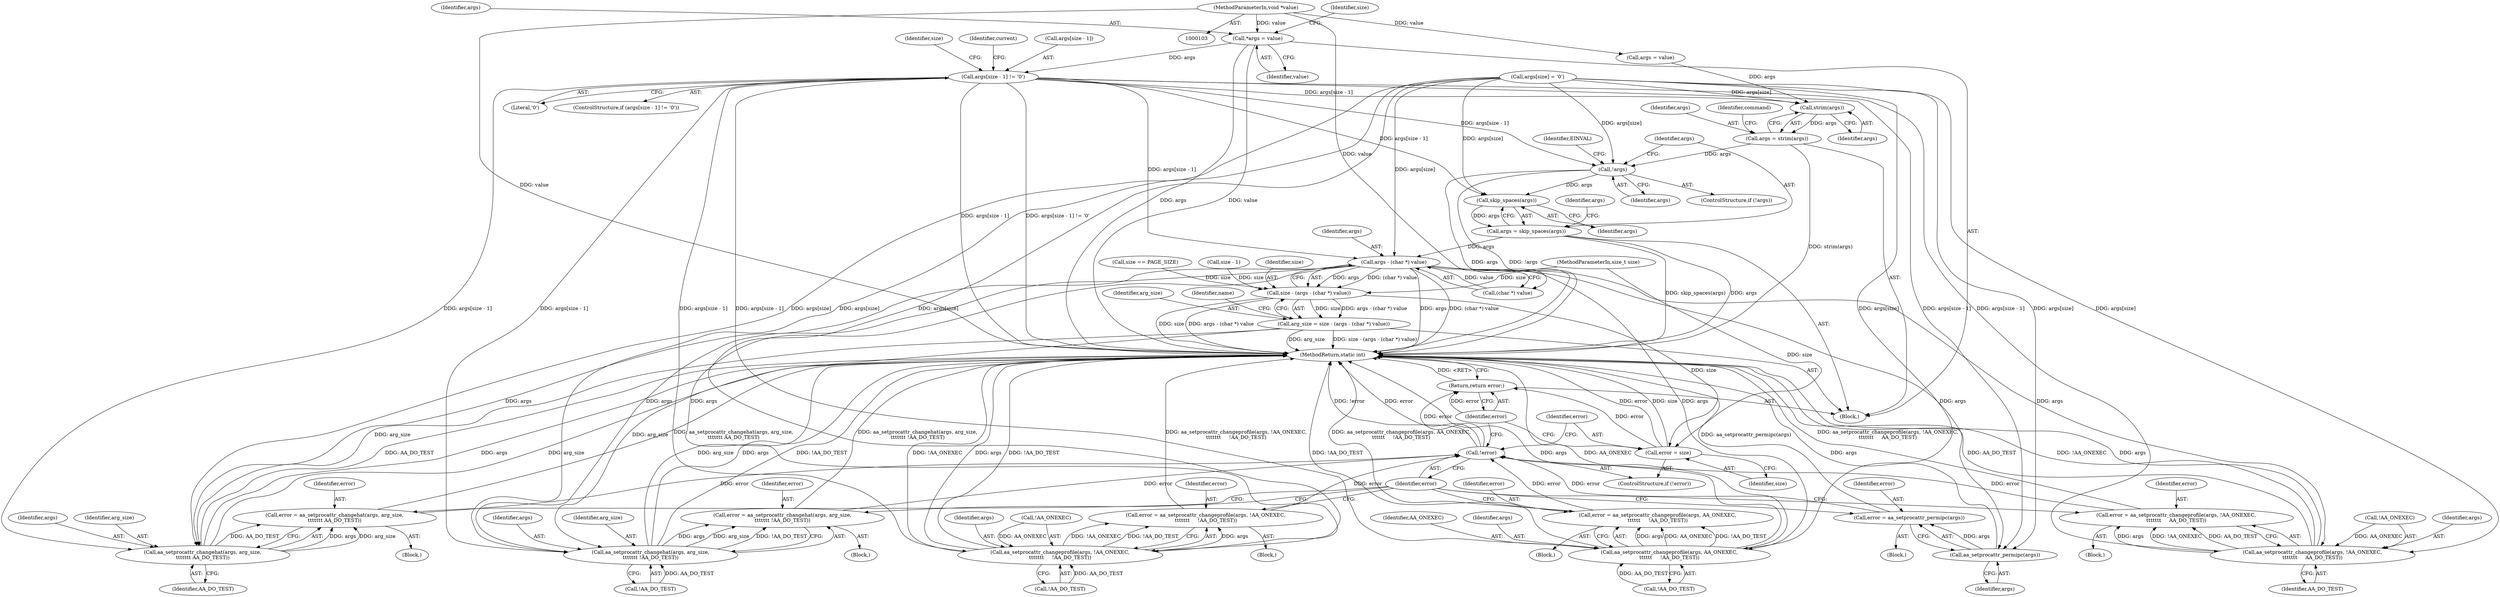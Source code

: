 digraph "0_linux_a5b2c5b2ad5853591a6cac6134cd0f599a720865@array" {
"1000124" [label="(Call,args[size - 1] != '\0')"];
"1000111" [label="(Call,*args = value)"];
"1000106" [label="(MethodParameterIn,void *value)"];
"1000156" [label="(Call,strim(args))"];
"1000154" [label="(Call,args = strim(args))"];
"1000165" [label="(Call,!args)"];
"1000172" [label="(Call,skip_spaces(args))"];
"1000170" [label="(Call,args = skip_spaces(args))"];
"1000185" [label="(Call,args - (char *) value)"];
"1000183" [label="(Call,size - (args - (char *) value))"];
"1000181" [label="(Call,arg_size = size - (args - (char *) value))"];
"1000206" [label="(Call,aa_setprocattr_changehat(args, arg_size,\n\t\t\t\t\t\t\t !AA_DO_TEST))"];
"1000204" [label="(Call,error = aa_setprocattr_changehat(args, arg_size,\n\t\t\t\t\t\t\t !AA_DO_TEST))"];
"1000326" [label="(Call,!error)"];
"1000331" [label="(Return,return error;)"];
"1000221" [label="(Call,aa_setprocattr_changehat(args, arg_size,\n\t\t\t\t\t\t\t AA_DO_TEST))"];
"1000219" [label="(Call,error = aa_setprocattr_changehat(args, arg_size,\n\t\t\t\t\t\t\t AA_DO_TEST))"];
"1000328" [label="(Call,error = size)"];
"1000235" [label="(Call,aa_setprocattr_changeprofile(args, !AA_ONEXEC,\n\t\t\t\t\t\t\t     !AA_DO_TEST))"];
"1000233" [label="(Call,error = aa_setprocattr_changeprofile(args, !AA_ONEXEC,\n\t\t\t\t\t\t\t     !AA_DO_TEST))"];
"1000251" [label="(Call,aa_setprocattr_changeprofile(args, !AA_ONEXEC,\n\t\t\t\t\t\t\t     AA_DO_TEST))"];
"1000249" [label="(Call,error = aa_setprocattr_changeprofile(args, !AA_ONEXEC,\n\t\t\t\t\t\t\t     AA_DO_TEST))"];
"1000266" [label="(Call,aa_setprocattr_permipc(args))"];
"1000264" [label="(Call,error = aa_setprocattr_permipc(args))"];
"1000315" [label="(Call,aa_setprocattr_changeprofile(args, AA_ONEXEC,\n\t\t\t\t\t\t     !AA_DO_TEST))"];
"1000313" [label="(Call,error = aa_setprocattr_changeprofile(args, AA_ONEXEC,\n\t\t\t\t\t\t     !AA_DO_TEST))"];
"1000171" [label="(Identifier,args)"];
"1000232" [label="(Block,)"];
"1000327" [label="(Identifier,error)"];
"1000177" [label="(Identifier,args)"];
"1000134" [label="(Identifier,size)"];
"1000331" [label="(Return,return error;)"];
"1000265" [label="(Identifier,error)"];
"1000224" [label="(Identifier,AA_DO_TEST)"];
"1000253" [label="(Call,!AA_ONEXEC)"];
"1000318" [label="(Call,!AA_DO_TEST)"];
"1000326" [label="(Call,!error)"];
"1000219" [label="(Call,error = aa_setprocattr_changehat(args, arg_size,\n\t\t\t\t\t\t\t AA_DO_TEST))"];
"1000108" [label="(Block,)"];
"1000157" [label="(Identifier,args)"];
"1000325" [label="(ControlStructure,if (!error))"];
"1000220" [label="(Identifier,error)"];
"1000173" [label="(Identifier,args)"];
"1000156" [label="(Call,strim(args))"];
"1000130" [label="(Literal,'\0')"];
"1000222" [label="(Identifier,args)"];
"1000113" [label="(Identifier,value)"];
"1000185" [label="(Call,args - (char *) value)"];
"1000181" [label="(Call,arg_size = size - (args - (char *) value))"];
"1000133" [label="(Call,size == PAGE_SIZE)"];
"1000164" [label="(ControlStructure,if (!args))"];
"1000154" [label="(Call,args = strim(args))"];
"1000170" [label="(Call,args = skip_spaces(args))"];
"1000255" [label="(Identifier,AA_DO_TEST)"];
"1000249" [label="(Call,error = aa_setprocattr_changeprofile(args, !AA_ONEXEC,\n\t\t\t\t\t\t\t     AA_DO_TEST))"];
"1000187" [label="(Call,(char *) value)"];
"1000123" [label="(ControlStructure,if (args[size - 1] != '\0'))"];
"1000127" [label="(Call,size - 1)"];
"1000233" [label="(Call,error = aa_setprocattr_changeprofile(args, !AA_ONEXEC,\n\t\t\t\t\t\t\t     !AA_DO_TEST))"];
"1000146" [label="(Identifier,current)"];
"1000106" [label="(MethodParameterIn,void *value)"];
"1000139" [label="(Call,args[size] = '\0')"];
"1000209" [label="(Call,!AA_DO_TEST)"];
"1000218" [label="(Block,)"];
"1000182" [label="(Identifier,arg_size)"];
"1000172" [label="(Call,skip_spaces(args))"];
"1000112" [label="(Identifier,args)"];
"1000184" [label="(Identifier,size)"];
"1000206" [label="(Call,aa_setprocattr_changehat(args, arg_size,\n\t\t\t\t\t\t\t !AA_DO_TEST))"];
"1000183" [label="(Call,size - (args - (char *) value))"];
"1000223" [label="(Identifier,arg_size)"];
"1000266" [label="(Call,aa_setprocattr_permipc(args))"];
"1000263" [label="(Block,)"];
"1000264" [label="(Call,error = aa_setprocattr_permipc(args))"];
"1000329" [label="(Identifier,error)"];
"1000332" [label="(Identifier,error)"];
"1000159" [label="(Identifier,command)"];
"1000169" [label="(Identifier,EINVAL)"];
"1000239" [label="(Call,!AA_DO_TEST)"];
"1000166" [label="(Identifier,args)"];
"1000186" [label="(Identifier,args)"];
"1000111" [label="(Call,*args = value)"];
"1000151" [label="(Call,args = value)"];
"1000236" [label="(Identifier,args)"];
"1000207" [label="(Identifier,args)"];
"1000250" [label="(Identifier,error)"];
"1000125" [label="(Call,args[size - 1])"];
"1000267" [label="(Identifier,args)"];
"1000252" [label="(Identifier,args)"];
"1000204" [label="(Call,error = aa_setprocattr_changehat(args, arg_size,\n\t\t\t\t\t\t\t !AA_DO_TEST))"];
"1000234" [label="(Identifier,error)"];
"1000165" [label="(Call,!args)"];
"1000312" [label="(Block,)"];
"1000317" [label="(Identifier,AA_ONEXEC)"];
"1000205" [label="(Identifier,error)"];
"1000124" [label="(Call,args[size - 1] != '\0')"];
"1000235" [label="(Call,aa_setprocattr_changeprofile(args, !AA_ONEXEC,\n\t\t\t\t\t\t\t     !AA_DO_TEST))"];
"1000330" [label="(Identifier,size)"];
"1000155" [label="(Identifier,args)"];
"1000221" [label="(Call,aa_setprocattr_changehat(args, arg_size,\n\t\t\t\t\t\t\t AA_DO_TEST))"];
"1000313" [label="(Call,error = aa_setprocattr_changeprofile(args, AA_ONEXEC,\n\t\t\t\t\t\t     !AA_DO_TEST))"];
"1000237" [label="(Call,!AA_ONEXEC)"];
"1000315" [label="(Call,aa_setprocattr_changeprofile(args, AA_ONEXEC,\n\t\t\t\t\t\t     !AA_DO_TEST))"];
"1000333" [label="(MethodReturn,static int)"];
"1000316" [label="(Identifier,args)"];
"1000193" [label="(Identifier,name)"];
"1000248" [label="(Block,)"];
"1000208" [label="(Identifier,arg_size)"];
"1000203" [label="(Block,)"];
"1000251" [label="(Call,aa_setprocattr_changeprofile(args, !AA_ONEXEC,\n\t\t\t\t\t\t\t     AA_DO_TEST))"];
"1000328" [label="(Call,error = size)"];
"1000314" [label="(Identifier,error)"];
"1000118" [label="(Identifier,size)"];
"1000107" [label="(MethodParameterIn,size_t size)"];
"1000124" -> "1000123"  [label="AST: "];
"1000124" -> "1000130"  [label="CFG: "];
"1000125" -> "1000124"  [label="AST: "];
"1000130" -> "1000124"  [label="AST: "];
"1000134" -> "1000124"  [label="CFG: "];
"1000146" -> "1000124"  [label="CFG: "];
"1000124" -> "1000333"  [label="DDG: args[size - 1]"];
"1000124" -> "1000333"  [label="DDG: args[size - 1] != '\0'"];
"1000111" -> "1000124"  [label="DDG: args"];
"1000124" -> "1000156"  [label="DDG: args[size - 1]"];
"1000124" -> "1000165"  [label="DDG: args[size - 1]"];
"1000124" -> "1000172"  [label="DDG: args[size - 1]"];
"1000124" -> "1000185"  [label="DDG: args[size - 1]"];
"1000124" -> "1000206"  [label="DDG: args[size - 1]"];
"1000124" -> "1000221"  [label="DDG: args[size - 1]"];
"1000124" -> "1000235"  [label="DDG: args[size - 1]"];
"1000124" -> "1000251"  [label="DDG: args[size - 1]"];
"1000124" -> "1000266"  [label="DDG: args[size - 1]"];
"1000124" -> "1000315"  [label="DDG: args[size - 1]"];
"1000111" -> "1000108"  [label="AST: "];
"1000111" -> "1000113"  [label="CFG: "];
"1000112" -> "1000111"  [label="AST: "];
"1000113" -> "1000111"  [label="AST: "];
"1000118" -> "1000111"  [label="CFG: "];
"1000111" -> "1000333"  [label="DDG: args"];
"1000111" -> "1000333"  [label="DDG: value"];
"1000106" -> "1000111"  [label="DDG: value"];
"1000106" -> "1000103"  [label="AST: "];
"1000106" -> "1000333"  [label="DDG: value"];
"1000106" -> "1000151"  [label="DDG: value"];
"1000106" -> "1000187"  [label="DDG: value"];
"1000156" -> "1000154"  [label="AST: "];
"1000156" -> "1000157"  [label="CFG: "];
"1000157" -> "1000156"  [label="AST: "];
"1000154" -> "1000156"  [label="CFG: "];
"1000156" -> "1000154"  [label="DDG: args"];
"1000139" -> "1000156"  [label="DDG: args[size]"];
"1000151" -> "1000156"  [label="DDG: args"];
"1000154" -> "1000108"  [label="AST: "];
"1000155" -> "1000154"  [label="AST: "];
"1000159" -> "1000154"  [label="CFG: "];
"1000154" -> "1000333"  [label="DDG: strim(args)"];
"1000154" -> "1000165"  [label="DDG: args"];
"1000165" -> "1000164"  [label="AST: "];
"1000165" -> "1000166"  [label="CFG: "];
"1000166" -> "1000165"  [label="AST: "];
"1000169" -> "1000165"  [label="CFG: "];
"1000171" -> "1000165"  [label="CFG: "];
"1000165" -> "1000333"  [label="DDG: args"];
"1000165" -> "1000333"  [label="DDG: !args"];
"1000139" -> "1000165"  [label="DDG: args[size]"];
"1000165" -> "1000172"  [label="DDG: args"];
"1000172" -> "1000170"  [label="AST: "];
"1000172" -> "1000173"  [label="CFG: "];
"1000173" -> "1000172"  [label="AST: "];
"1000170" -> "1000172"  [label="CFG: "];
"1000172" -> "1000170"  [label="DDG: args"];
"1000139" -> "1000172"  [label="DDG: args[size]"];
"1000170" -> "1000108"  [label="AST: "];
"1000171" -> "1000170"  [label="AST: "];
"1000177" -> "1000170"  [label="CFG: "];
"1000170" -> "1000333"  [label="DDG: skip_spaces(args)"];
"1000170" -> "1000333"  [label="DDG: args"];
"1000170" -> "1000185"  [label="DDG: args"];
"1000185" -> "1000183"  [label="AST: "];
"1000185" -> "1000187"  [label="CFG: "];
"1000186" -> "1000185"  [label="AST: "];
"1000187" -> "1000185"  [label="AST: "];
"1000183" -> "1000185"  [label="CFG: "];
"1000185" -> "1000333"  [label="DDG: args"];
"1000185" -> "1000333"  [label="DDG: (char *) value"];
"1000185" -> "1000183"  [label="DDG: args"];
"1000185" -> "1000183"  [label="DDG: (char *) value"];
"1000139" -> "1000185"  [label="DDG: args[size]"];
"1000187" -> "1000185"  [label="DDG: value"];
"1000185" -> "1000206"  [label="DDG: args"];
"1000185" -> "1000221"  [label="DDG: args"];
"1000185" -> "1000235"  [label="DDG: args"];
"1000185" -> "1000251"  [label="DDG: args"];
"1000185" -> "1000266"  [label="DDG: args"];
"1000185" -> "1000315"  [label="DDG: args"];
"1000183" -> "1000181"  [label="AST: "];
"1000184" -> "1000183"  [label="AST: "];
"1000181" -> "1000183"  [label="CFG: "];
"1000183" -> "1000333"  [label="DDG: args - (char *) value"];
"1000183" -> "1000333"  [label="DDG: size"];
"1000183" -> "1000181"  [label="DDG: size"];
"1000183" -> "1000181"  [label="DDG: args - (char *) value"];
"1000133" -> "1000183"  [label="DDG: size"];
"1000127" -> "1000183"  [label="DDG: size"];
"1000107" -> "1000183"  [label="DDG: size"];
"1000183" -> "1000328"  [label="DDG: size"];
"1000181" -> "1000108"  [label="AST: "];
"1000182" -> "1000181"  [label="AST: "];
"1000193" -> "1000181"  [label="CFG: "];
"1000181" -> "1000333"  [label="DDG: arg_size"];
"1000181" -> "1000333"  [label="DDG: size - (args - (char *) value)"];
"1000181" -> "1000206"  [label="DDG: arg_size"];
"1000181" -> "1000221"  [label="DDG: arg_size"];
"1000206" -> "1000204"  [label="AST: "];
"1000206" -> "1000209"  [label="CFG: "];
"1000207" -> "1000206"  [label="AST: "];
"1000208" -> "1000206"  [label="AST: "];
"1000209" -> "1000206"  [label="AST: "];
"1000204" -> "1000206"  [label="CFG: "];
"1000206" -> "1000333"  [label="DDG: !AA_DO_TEST"];
"1000206" -> "1000333"  [label="DDG: arg_size"];
"1000206" -> "1000333"  [label="DDG: args"];
"1000206" -> "1000204"  [label="DDG: args"];
"1000206" -> "1000204"  [label="DDG: arg_size"];
"1000206" -> "1000204"  [label="DDG: !AA_DO_TEST"];
"1000139" -> "1000206"  [label="DDG: args[size]"];
"1000209" -> "1000206"  [label="DDG: AA_DO_TEST"];
"1000204" -> "1000203"  [label="AST: "];
"1000205" -> "1000204"  [label="AST: "];
"1000327" -> "1000204"  [label="CFG: "];
"1000204" -> "1000333"  [label="DDG: aa_setprocattr_changehat(args, arg_size,\n\t\t\t\t\t\t\t !AA_DO_TEST)"];
"1000204" -> "1000326"  [label="DDG: error"];
"1000326" -> "1000325"  [label="AST: "];
"1000326" -> "1000327"  [label="CFG: "];
"1000327" -> "1000326"  [label="AST: "];
"1000329" -> "1000326"  [label="CFG: "];
"1000332" -> "1000326"  [label="CFG: "];
"1000326" -> "1000333"  [label="DDG: !error"];
"1000326" -> "1000333"  [label="DDG: error"];
"1000264" -> "1000326"  [label="DDG: error"];
"1000249" -> "1000326"  [label="DDG: error"];
"1000313" -> "1000326"  [label="DDG: error"];
"1000233" -> "1000326"  [label="DDG: error"];
"1000219" -> "1000326"  [label="DDG: error"];
"1000326" -> "1000331"  [label="DDG: error"];
"1000331" -> "1000108"  [label="AST: "];
"1000331" -> "1000332"  [label="CFG: "];
"1000332" -> "1000331"  [label="AST: "];
"1000333" -> "1000331"  [label="CFG: "];
"1000331" -> "1000333"  [label="DDG: <RET>"];
"1000332" -> "1000331"  [label="DDG: error"];
"1000328" -> "1000331"  [label="DDG: error"];
"1000221" -> "1000219"  [label="AST: "];
"1000221" -> "1000224"  [label="CFG: "];
"1000222" -> "1000221"  [label="AST: "];
"1000223" -> "1000221"  [label="AST: "];
"1000224" -> "1000221"  [label="AST: "];
"1000219" -> "1000221"  [label="CFG: "];
"1000221" -> "1000333"  [label="DDG: arg_size"];
"1000221" -> "1000333"  [label="DDG: args"];
"1000221" -> "1000333"  [label="DDG: AA_DO_TEST"];
"1000221" -> "1000219"  [label="DDG: args"];
"1000221" -> "1000219"  [label="DDG: arg_size"];
"1000221" -> "1000219"  [label="DDG: AA_DO_TEST"];
"1000139" -> "1000221"  [label="DDG: args[size]"];
"1000219" -> "1000218"  [label="AST: "];
"1000220" -> "1000219"  [label="AST: "];
"1000327" -> "1000219"  [label="CFG: "];
"1000219" -> "1000333"  [label="DDG: aa_setprocattr_changehat(args, arg_size,\n\t\t\t\t\t\t\t AA_DO_TEST)"];
"1000328" -> "1000325"  [label="AST: "];
"1000328" -> "1000330"  [label="CFG: "];
"1000329" -> "1000328"  [label="AST: "];
"1000330" -> "1000328"  [label="AST: "];
"1000332" -> "1000328"  [label="CFG: "];
"1000328" -> "1000333"  [label="DDG: error"];
"1000328" -> "1000333"  [label="DDG: size"];
"1000107" -> "1000328"  [label="DDG: size"];
"1000235" -> "1000233"  [label="AST: "];
"1000235" -> "1000239"  [label="CFG: "];
"1000236" -> "1000235"  [label="AST: "];
"1000237" -> "1000235"  [label="AST: "];
"1000239" -> "1000235"  [label="AST: "];
"1000233" -> "1000235"  [label="CFG: "];
"1000235" -> "1000333"  [label="DDG: !AA_ONEXEC"];
"1000235" -> "1000333"  [label="DDG: args"];
"1000235" -> "1000333"  [label="DDG: !AA_DO_TEST"];
"1000235" -> "1000233"  [label="DDG: args"];
"1000235" -> "1000233"  [label="DDG: !AA_ONEXEC"];
"1000235" -> "1000233"  [label="DDG: !AA_DO_TEST"];
"1000139" -> "1000235"  [label="DDG: args[size]"];
"1000237" -> "1000235"  [label="DDG: AA_ONEXEC"];
"1000239" -> "1000235"  [label="DDG: AA_DO_TEST"];
"1000233" -> "1000232"  [label="AST: "];
"1000234" -> "1000233"  [label="AST: "];
"1000327" -> "1000233"  [label="CFG: "];
"1000233" -> "1000333"  [label="DDG: aa_setprocattr_changeprofile(args, !AA_ONEXEC,\n\t\t\t\t\t\t\t     !AA_DO_TEST)"];
"1000251" -> "1000249"  [label="AST: "];
"1000251" -> "1000255"  [label="CFG: "];
"1000252" -> "1000251"  [label="AST: "];
"1000253" -> "1000251"  [label="AST: "];
"1000255" -> "1000251"  [label="AST: "];
"1000249" -> "1000251"  [label="CFG: "];
"1000251" -> "1000333"  [label="DDG: !AA_ONEXEC"];
"1000251" -> "1000333"  [label="DDG: AA_DO_TEST"];
"1000251" -> "1000333"  [label="DDG: args"];
"1000251" -> "1000249"  [label="DDG: args"];
"1000251" -> "1000249"  [label="DDG: !AA_ONEXEC"];
"1000251" -> "1000249"  [label="DDG: AA_DO_TEST"];
"1000139" -> "1000251"  [label="DDG: args[size]"];
"1000253" -> "1000251"  [label="DDG: AA_ONEXEC"];
"1000249" -> "1000248"  [label="AST: "];
"1000250" -> "1000249"  [label="AST: "];
"1000327" -> "1000249"  [label="CFG: "];
"1000249" -> "1000333"  [label="DDG: aa_setprocattr_changeprofile(args, !AA_ONEXEC,\n\t\t\t\t\t\t\t     AA_DO_TEST)"];
"1000266" -> "1000264"  [label="AST: "];
"1000266" -> "1000267"  [label="CFG: "];
"1000267" -> "1000266"  [label="AST: "];
"1000264" -> "1000266"  [label="CFG: "];
"1000266" -> "1000333"  [label="DDG: args"];
"1000266" -> "1000264"  [label="DDG: args"];
"1000139" -> "1000266"  [label="DDG: args[size]"];
"1000264" -> "1000263"  [label="AST: "];
"1000265" -> "1000264"  [label="AST: "];
"1000327" -> "1000264"  [label="CFG: "];
"1000264" -> "1000333"  [label="DDG: aa_setprocattr_permipc(args)"];
"1000315" -> "1000313"  [label="AST: "];
"1000315" -> "1000318"  [label="CFG: "];
"1000316" -> "1000315"  [label="AST: "];
"1000317" -> "1000315"  [label="AST: "];
"1000318" -> "1000315"  [label="AST: "];
"1000313" -> "1000315"  [label="CFG: "];
"1000315" -> "1000333"  [label="DDG: !AA_DO_TEST"];
"1000315" -> "1000333"  [label="DDG: args"];
"1000315" -> "1000333"  [label="DDG: AA_ONEXEC"];
"1000315" -> "1000313"  [label="DDG: args"];
"1000315" -> "1000313"  [label="DDG: AA_ONEXEC"];
"1000315" -> "1000313"  [label="DDG: !AA_DO_TEST"];
"1000139" -> "1000315"  [label="DDG: args[size]"];
"1000318" -> "1000315"  [label="DDG: AA_DO_TEST"];
"1000313" -> "1000312"  [label="AST: "];
"1000314" -> "1000313"  [label="AST: "];
"1000327" -> "1000313"  [label="CFG: "];
"1000313" -> "1000333"  [label="DDG: aa_setprocattr_changeprofile(args, AA_ONEXEC,\n\t\t\t\t\t\t     !AA_DO_TEST)"];
}
